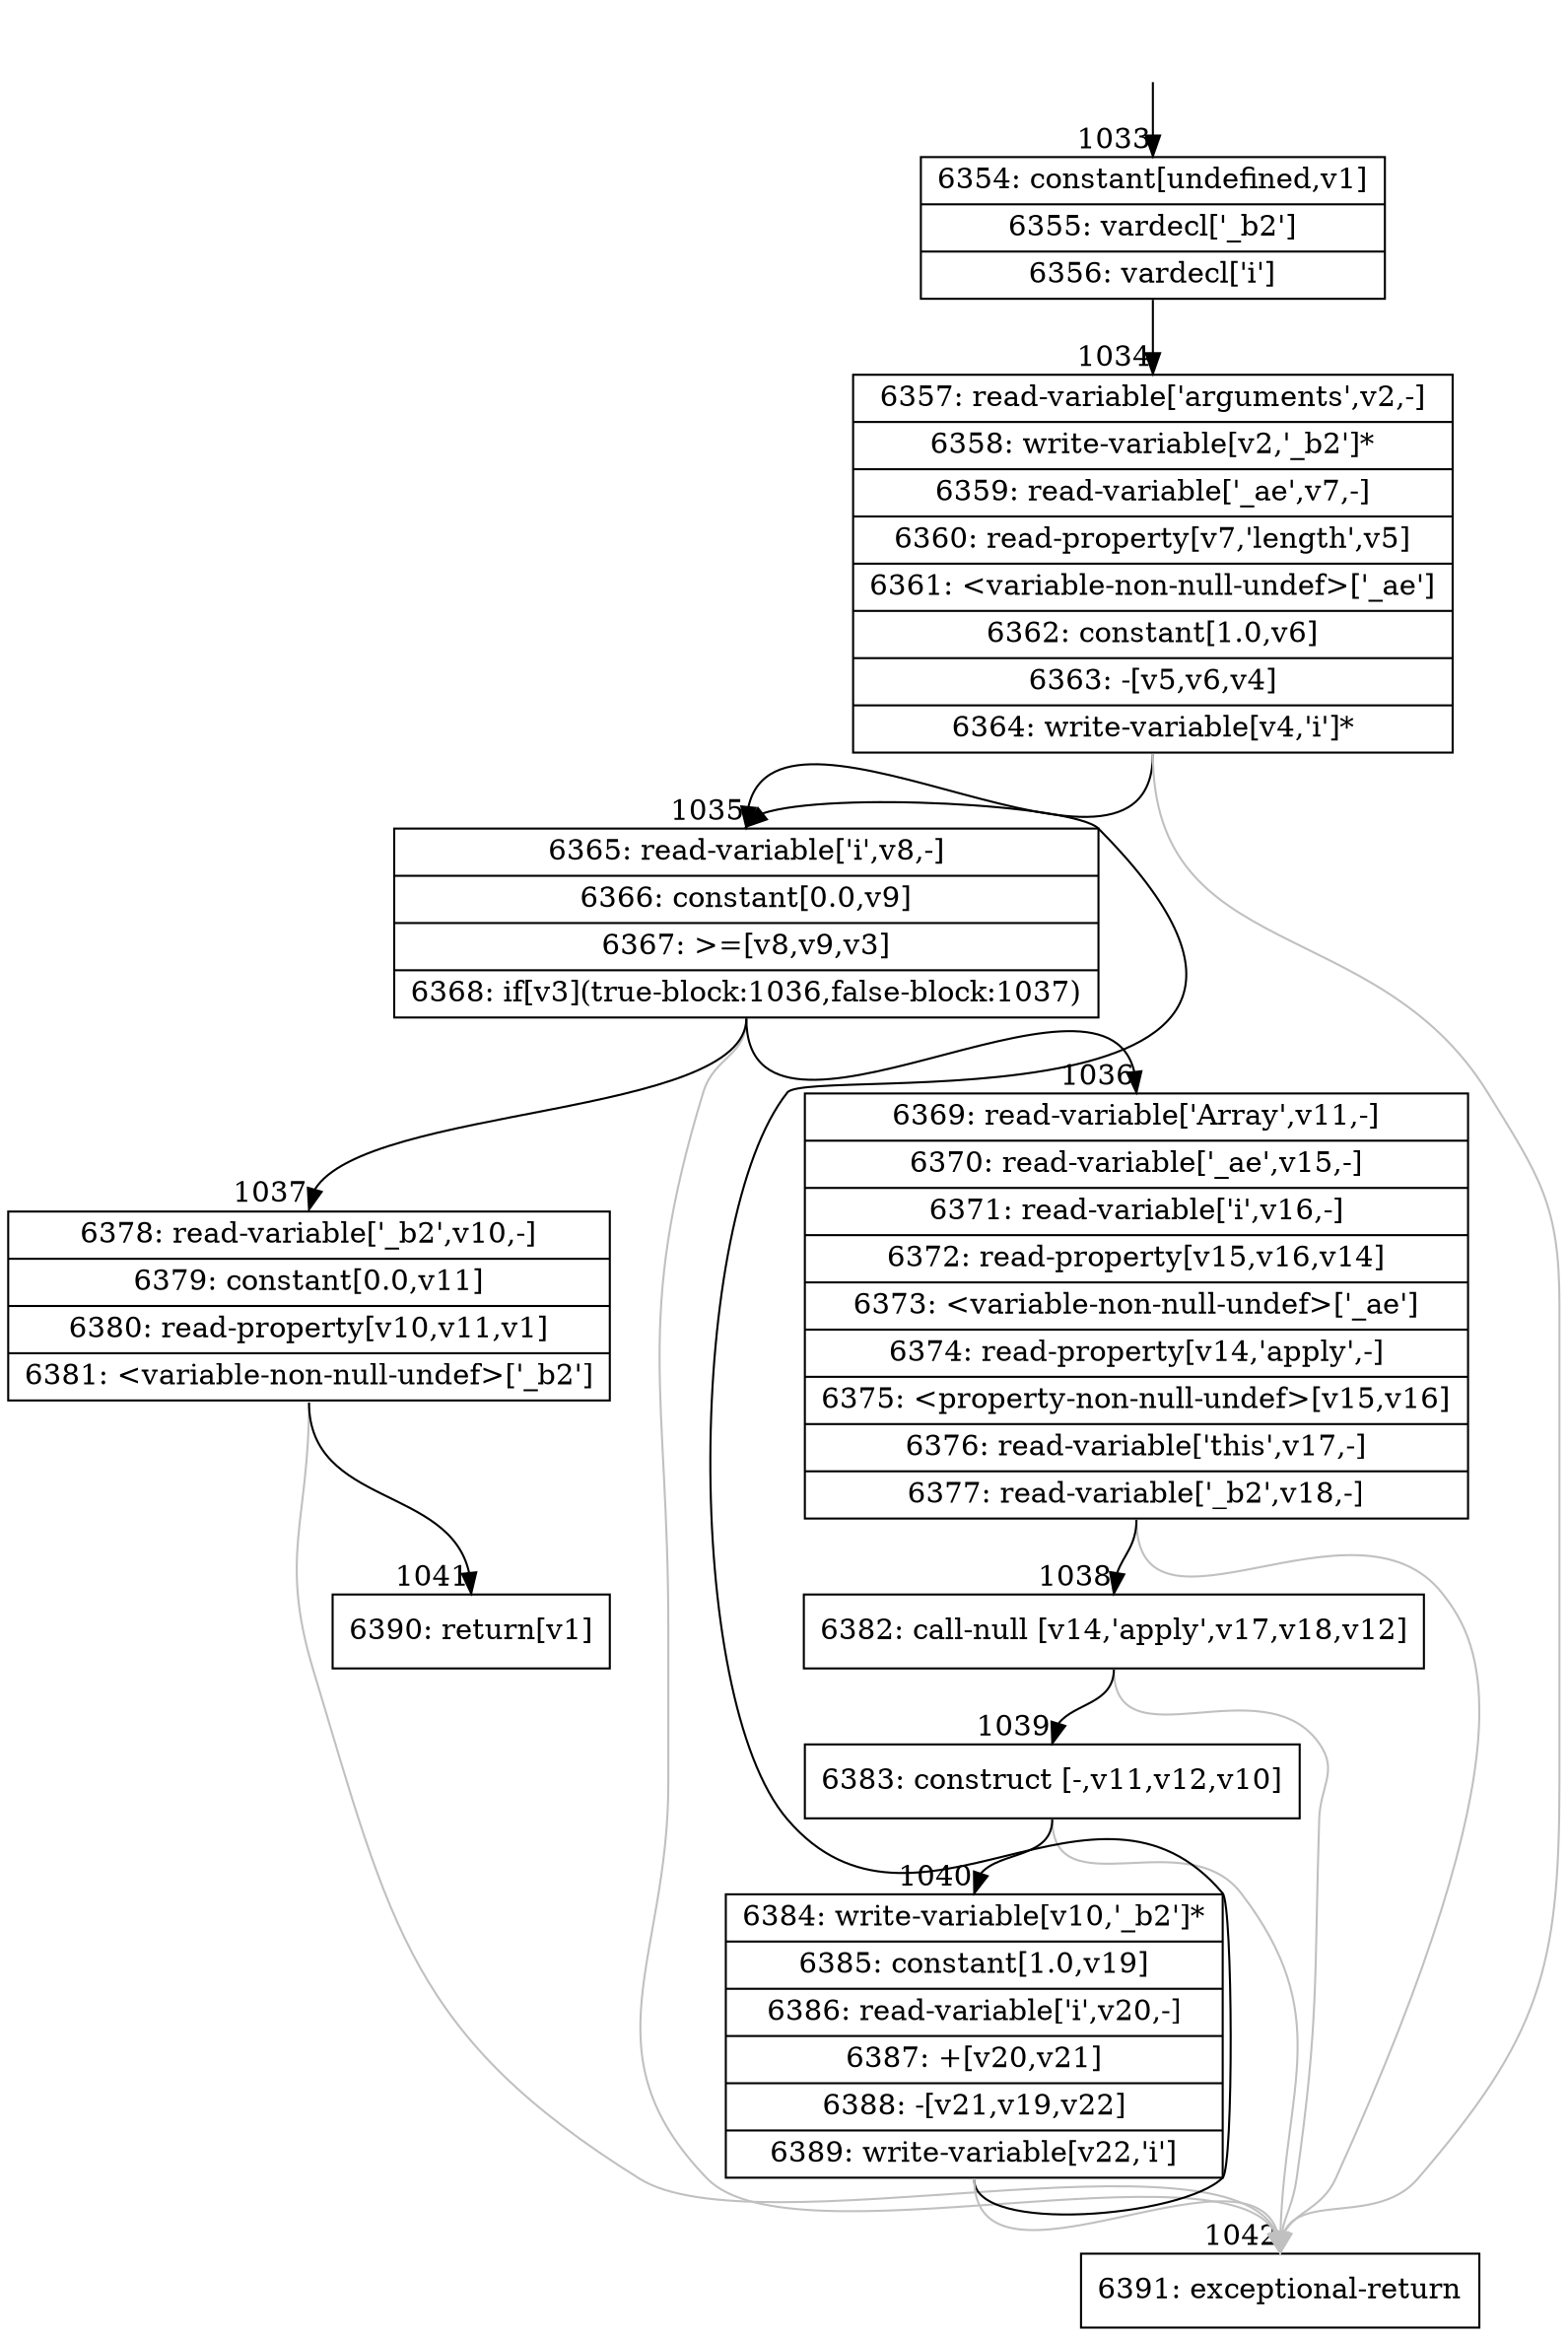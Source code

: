 digraph {
rankdir="TD"
BB_entry75[shape=none,label=""];
BB_entry75 -> BB1033 [tailport=s, headport=n, headlabel="    1033"]
BB1033 [shape=record label="{6354: constant[undefined,v1]|6355: vardecl['_b2']|6356: vardecl['i']}" ] 
BB1033 -> BB1034 [tailport=s, headport=n, headlabel="      1034"]
BB1034 [shape=record label="{6357: read-variable['arguments',v2,-]|6358: write-variable[v2,'_b2']*|6359: read-variable['_ae',v7,-]|6360: read-property[v7,'length',v5]|6361: \<variable-non-null-undef\>['_ae']|6362: constant[1.0,v6]|6363: -[v5,v6,v4]|6364: write-variable[v4,'i']*}" ] 
BB1034 -> BB1035 [tailport=s, headport=n, headlabel="      1035"]
BB1034 -> BB1042 [tailport=s, headport=n, color=gray, headlabel="      1042"]
BB1035 [shape=record label="{6365: read-variable['i',v8,-]|6366: constant[0.0,v9]|6367: \>=[v8,v9,v3]|6368: if[v3](true-block:1036,false-block:1037)}" ] 
BB1035 -> BB1036 [tailport=s, headport=n, headlabel="      1036"]
BB1035 -> BB1037 [tailport=s, headport=n, headlabel="      1037"]
BB1035 -> BB1042 [tailport=s, headport=n, color=gray]
BB1036 [shape=record label="{6369: read-variable['Array',v11,-]|6370: read-variable['_ae',v15,-]|6371: read-variable['i',v16,-]|6372: read-property[v15,v16,v14]|6373: \<variable-non-null-undef\>['_ae']|6374: read-property[v14,'apply',-]|6375: \<property-non-null-undef\>[v15,v16]|6376: read-variable['this',v17,-]|6377: read-variable['_b2',v18,-]}" ] 
BB1036 -> BB1038 [tailport=s, headport=n, headlabel="      1038"]
BB1036 -> BB1042 [tailport=s, headport=n, color=gray]
BB1037 [shape=record label="{6378: read-variable['_b2',v10,-]|6379: constant[0.0,v11]|6380: read-property[v10,v11,v1]|6381: \<variable-non-null-undef\>['_b2']}" ] 
BB1037 -> BB1041 [tailport=s, headport=n, headlabel="      1041"]
BB1037 -> BB1042 [tailport=s, headport=n, color=gray]
BB1038 [shape=record label="{6382: call-null [v14,'apply',v17,v18,v12]}" ] 
BB1038 -> BB1039 [tailport=s, headport=n, headlabel="      1039"]
BB1038 -> BB1042 [tailport=s, headport=n, color=gray]
BB1039 [shape=record label="{6383: construct [-,v11,v12,v10]}" ] 
BB1039 -> BB1040 [tailport=s, headport=n, headlabel="      1040"]
BB1039 -> BB1042 [tailport=s, headport=n, color=gray]
BB1040 [shape=record label="{6384: write-variable[v10,'_b2']*|6385: constant[1.0,v19]|6386: read-variable['i',v20,-]|6387: +[v20,v21]|6388: -[v21,v19,v22]|6389: write-variable[v22,'i']}" ] 
BB1040 -> BB1035 [tailport=s, headport=n]
BB1040 -> BB1042 [tailport=s, headport=n, color=gray]
BB1041 [shape=record label="{6390: return[v1]}" ] 
BB1042 [shape=record label="{6391: exceptional-return}" ] 
//#$~ 478
}

